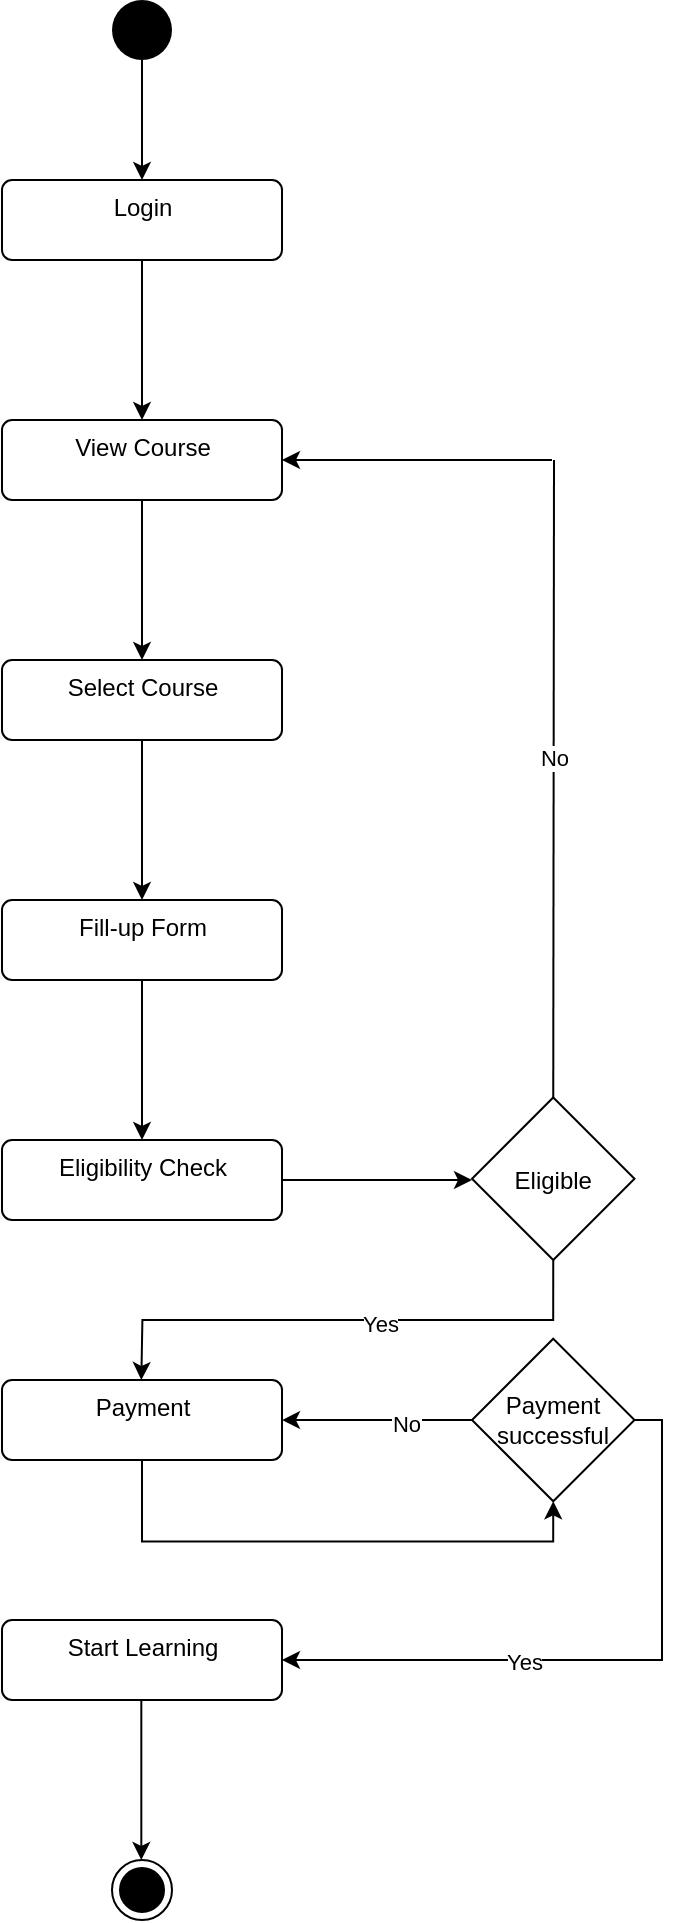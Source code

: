 <mxfile version="13.8.8" type="github">
  <diagram id="0NmggaU9xtNYxfDezF30" name="Page-1">
    <mxGraphModel dx="1021" dy="579" grid="1" gridSize="10" guides="1" tooltips="1" connect="1" arrows="1" fold="1" page="1" pageScale="1" pageWidth="850" pageHeight="1100" math="0" shadow="0">
      <root>
        <mxCell id="0" />
        <mxCell id="1" parent="0" />
        <mxCell id="1S-0jb5yCqWiV0_zTu6i-18" value="" style="edgeStyle=orthogonalEdgeStyle;rounded=0;orthogonalLoop=1;jettySize=auto;html=1;" edge="1" parent="1" source="1S-0jb5yCqWiV0_zTu6i-2" target="1S-0jb5yCqWiV0_zTu6i-7">
          <mxGeometry relative="1" as="geometry" />
        </mxCell>
        <mxCell id="1S-0jb5yCqWiV0_zTu6i-2" value="" style="ellipse;fillColor=#000000;strokeColor=none;" vertex="1" parent="1">
          <mxGeometry x="85" y="10" width="30" height="30" as="geometry" />
        </mxCell>
        <mxCell id="1S-0jb5yCqWiV0_zTu6i-3" value="" style="ellipse;html=1;shape=endState;fillColor=#000000;strokeColor=#000000;" vertex="1" parent="1">
          <mxGeometry x="85" y="940" width="30" height="30" as="geometry" />
        </mxCell>
        <mxCell id="1S-0jb5yCqWiV0_zTu6i-20" value="" style="edgeStyle=orthogonalEdgeStyle;rounded=0;orthogonalLoop=1;jettySize=auto;html=1;" edge="1" parent="1" source="1S-0jb5yCqWiV0_zTu6i-5" target="1S-0jb5yCqWiV0_zTu6i-6">
          <mxGeometry relative="1" as="geometry" />
        </mxCell>
        <mxCell id="1S-0jb5yCqWiV0_zTu6i-5" value="View Course" style="html=1;align=center;verticalAlign=top;rounded=1;absoluteArcSize=1;arcSize=10;dashed=0;" vertex="1" parent="1">
          <mxGeometry x="30" y="220" width="140" height="40" as="geometry" />
        </mxCell>
        <mxCell id="1S-0jb5yCqWiV0_zTu6i-21" value="" style="edgeStyle=orthogonalEdgeStyle;rounded=0;orthogonalLoop=1;jettySize=auto;html=1;" edge="1" parent="1" source="1S-0jb5yCqWiV0_zTu6i-6" target="1S-0jb5yCqWiV0_zTu6i-9">
          <mxGeometry relative="1" as="geometry" />
        </mxCell>
        <mxCell id="1S-0jb5yCqWiV0_zTu6i-6" value="Select Course" style="html=1;align=center;verticalAlign=top;rounded=1;absoluteArcSize=1;arcSize=10;dashed=0;" vertex="1" parent="1">
          <mxGeometry x="30" y="340" width="140" height="40" as="geometry" />
        </mxCell>
        <mxCell id="1S-0jb5yCqWiV0_zTu6i-19" value="" style="edgeStyle=orthogonalEdgeStyle;rounded=0;orthogonalLoop=1;jettySize=auto;html=1;" edge="1" parent="1" source="1S-0jb5yCqWiV0_zTu6i-7" target="1S-0jb5yCqWiV0_zTu6i-5">
          <mxGeometry relative="1" as="geometry" />
        </mxCell>
        <mxCell id="1S-0jb5yCqWiV0_zTu6i-7" value="Login" style="html=1;align=center;verticalAlign=top;rounded=1;absoluteArcSize=1;arcSize=10;dashed=0;" vertex="1" parent="1">
          <mxGeometry x="30" y="100" width="140" height="40" as="geometry" />
        </mxCell>
        <mxCell id="1S-0jb5yCqWiV0_zTu6i-8" style="edgeStyle=orthogonalEdgeStyle;rounded=0;orthogonalLoop=1;jettySize=auto;html=1;exitX=0.5;exitY=1;exitDx=0;exitDy=0;" edge="1" parent="1" source="1S-0jb5yCqWiV0_zTu6i-5" target="1S-0jb5yCqWiV0_zTu6i-5">
          <mxGeometry relative="1" as="geometry" />
        </mxCell>
        <mxCell id="1S-0jb5yCqWiV0_zTu6i-22" value="" style="edgeStyle=orthogonalEdgeStyle;rounded=0;orthogonalLoop=1;jettySize=auto;html=1;" edge="1" parent="1" source="1S-0jb5yCqWiV0_zTu6i-9" target="1S-0jb5yCqWiV0_zTu6i-10">
          <mxGeometry relative="1" as="geometry" />
        </mxCell>
        <mxCell id="1S-0jb5yCqWiV0_zTu6i-9" value="Fill-up Form" style="html=1;align=center;verticalAlign=top;rounded=1;absoluteArcSize=1;arcSize=10;dashed=0;" vertex="1" parent="1">
          <mxGeometry x="30" y="460" width="140" height="40" as="geometry" />
        </mxCell>
        <mxCell id="1S-0jb5yCqWiV0_zTu6i-11" style="edgeStyle=orthogonalEdgeStyle;rounded=0;orthogonalLoop=1;jettySize=auto;html=1;exitX=1;exitY=0.5;exitDx=0;exitDy=0;" edge="1" parent="1" source="1S-0jb5yCqWiV0_zTu6i-10">
          <mxGeometry relative="1" as="geometry">
            <mxPoint x="265" y="600" as="targetPoint" />
          </mxGeometry>
        </mxCell>
        <mxCell id="1S-0jb5yCqWiV0_zTu6i-10" value="Eligibility Check" style="html=1;align=center;verticalAlign=top;rounded=1;absoluteArcSize=1;arcSize=10;dashed=0;" vertex="1" parent="1">
          <mxGeometry x="30" y="580" width="140" height="40" as="geometry" />
        </mxCell>
        <mxCell id="1S-0jb5yCqWiV0_zTu6i-12" value="Eligible" style="rhombus;" vertex="1" parent="1">
          <mxGeometry x="265" y="558.75" width="81.25" height="81.25" as="geometry" />
        </mxCell>
        <mxCell id="1S-0jb5yCqWiV0_zTu6i-16" value="" style="endArrow=none;html=1;exitX=0.5;exitY=0;exitDx=0;exitDy=0;" edge="1" parent="1" source="1S-0jb5yCqWiV0_zTu6i-12">
          <mxGeometry width="50" height="50" relative="1" as="geometry">
            <mxPoint x="345" y="520" as="sourcePoint" />
            <mxPoint x="306" y="240" as="targetPoint" />
          </mxGeometry>
        </mxCell>
        <mxCell id="1S-0jb5yCqWiV0_zTu6i-23" value="No" style="edgeLabel;html=1;align=center;verticalAlign=middle;resizable=0;points=[];" vertex="1" connectable="0" parent="1S-0jb5yCqWiV0_zTu6i-16">
          <mxGeometry x="0.071" relative="1" as="geometry">
            <mxPoint as="offset" />
          </mxGeometry>
        </mxCell>
        <mxCell id="1S-0jb5yCqWiV0_zTu6i-17" value="" style="endArrow=classic;html=1;entryX=1;entryY=0.5;entryDx=0;entryDy=0;" edge="1" parent="1" target="1S-0jb5yCqWiV0_zTu6i-5">
          <mxGeometry width="50" height="50" relative="1" as="geometry">
            <mxPoint x="305" y="240" as="sourcePoint" />
            <mxPoint x="305" y="230" as="targetPoint" />
          </mxGeometry>
        </mxCell>
        <mxCell id="1S-0jb5yCqWiV0_zTu6i-28" value="" style="edgeStyle=orthogonalEdgeStyle;rounded=0;orthogonalLoop=1;jettySize=auto;html=1;exitX=0.5;exitY=1;exitDx=0;exitDy=0;entryX=0.5;entryY=1;entryDx=0;entryDy=0;" edge="1" parent="1" source="1S-0jb5yCqWiV0_zTu6i-25" target="1S-0jb5yCqWiV0_zTu6i-27">
          <mxGeometry relative="1" as="geometry">
            <mxPoint x="100" y="770" as="sourcePoint" />
          </mxGeometry>
        </mxCell>
        <mxCell id="1S-0jb5yCqWiV0_zTu6i-25" value="Payment" style="html=1;align=center;verticalAlign=top;rounded=1;absoluteArcSize=1;arcSize=10;dashed=0;" vertex="1" parent="1">
          <mxGeometry x="30" y="700" width="140" height="40" as="geometry" />
        </mxCell>
        <mxCell id="1S-0jb5yCqWiV0_zTu6i-26" value="" style="edgeStyle=orthogonalEdgeStyle;rounded=0;orthogonalLoop=1;jettySize=auto;html=1;exitX=0.5;exitY=1;exitDx=0;exitDy=0;" edge="1" parent="1" source="1S-0jb5yCqWiV0_zTu6i-12">
          <mxGeometry relative="1" as="geometry">
            <mxPoint x="99.66" y="620" as="sourcePoint" />
            <mxPoint x="99.66" y="700" as="targetPoint" />
          </mxGeometry>
        </mxCell>
        <mxCell id="1S-0jb5yCqWiV0_zTu6i-29" value="Yes" style="edgeLabel;html=1;align=center;verticalAlign=middle;resizable=0;points=[];" vertex="1" connectable="0" parent="1S-0jb5yCqWiV0_zTu6i-26">
          <mxGeometry x="-0.117" y="2" relative="1" as="geometry">
            <mxPoint as="offset" />
          </mxGeometry>
        </mxCell>
        <mxCell id="1S-0jb5yCqWiV0_zTu6i-30" value="" style="edgeStyle=orthogonalEdgeStyle;rounded=0;orthogonalLoop=1;jettySize=auto;html=1;" edge="1" parent="1" source="1S-0jb5yCqWiV0_zTu6i-27" target="1S-0jb5yCqWiV0_zTu6i-25">
          <mxGeometry relative="1" as="geometry">
            <Array as="points">
              <mxPoint x="217" y="720" />
              <mxPoint x="217" y="720" />
            </Array>
          </mxGeometry>
        </mxCell>
        <mxCell id="1S-0jb5yCqWiV0_zTu6i-31" value="No" style="edgeLabel;html=1;align=center;verticalAlign=middle;resizable=0;points=[];" vertex="1" connectable="0" parent="1S-0jb5yCqWiV0_zTu6i-30">
          <mxGeometry x="-0.291" y="2" relative="1" as="geometry">
            <mxPoint as="offset" />
          </mxGeometry>
        </mxCell>
        <mxCell id="1S-0jb5yCqWiV0_zTu6i-32" style="edgeStyle=orthogonalEdgeStyle;rounded=0;orthogonalLoop=1;jettySize=auto;html=1;entryX=1;entryY=0.5;entryDx=0;entryDy=0;" edge="1" parent="1" source="1S-0jb5yCqWiV0_zTu6i-27" target="1S-0jb5yCqWiV0_zTu6i-33">
          <mxGeometry relative="1" as="geometry">
            <mxPoint x="380" y="860" as="targetPoint" />
            <Array as="points">
              <mxPoint x="360" y="720" />
              <mxPoint x="360" y="840" />
            </Array>
          </mxGeometry>
        </mxCell>
        <mxCell id="1S-0jb5yCqWiV0_zTu6i-36" value="Yes" style="edgeLabel;html=1;align=center;verticalAlign=middle;resizable=0;points=[];" vertex="1" connectable="0" parent="1S-0jb5yCqWiV0_zTu6i-32">
          <mxGeometry x="0.251" y="1" relative="1" as="geometry">
            <mxPoint as="offset" />
          </mxGeometry>
        </mxCell>
        <mxCell id="1S-0jb5yCqWiV0_zTu6i-27" value="Payment successful" style="rhombus;horizontal=1;verticalAlign=middle;whiteSpace=wrap;" vertex="1" parent="1">
          <mxGeometry x="265" y="679.38" width="81.25" height="81.25" as="geometry" />
        </mxCell>
        <mxCell id="1S-0jb5yCqWiV0_zTu6i-33" value="Start Learning" style="html=1;align=center;verticalAlign=top;rounded=1;absoluteArcSize=1;arcSize=10;dashed=0;" vertex="1" parent="1">
          <mxGeometry x="30" y="820" width="140" height="40" as="geometry" />
        </mxCell>
        <mxCell id="1S-0jb5yCqWiV0_zTu6i-37" value="" style="edgeStyle=orthogonalEdgeStyle;rounded=0;orthogonalLoop=1;jettySize=auto;html=1;" edge="1" parent="1">
          <mxGeometry relative="1" as="geometry">
            <mxPoint x="99.66" y="860" as="sourcePoint" />
            <mxPoint x="99.66" y="940" as="targetPoint" />
          </mxGeometry>
        </mxCell>
      </root>
    </mxGraphModel>
  </diagram>
</mxfile>
